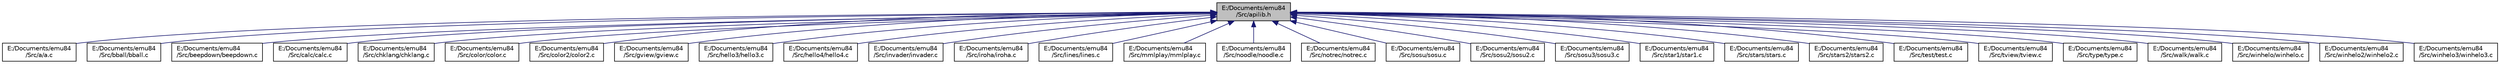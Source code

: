 digraph "E:/Documents/emu84/Src/apilib.h"
{
 // LATEX_PDF_SIZE
  edge [fontname="Helvetica",fontsize="10",labelfontname="Helvetica",labelfontsize="10"];
  node [fontname="Helvetica",fontsize="10",shape=record];
  Node1 [label="E:/Documents/emu84\l/Src/apilib.h",height=0.2,width=0.4,color="black", fillcolor="grey75", style="filled", fontcolor="black",tooltip="定義はアセンブラで記述されています"];
  Node1 -> Node2 [dir="back",color="midnightblue",fontsize="10",style="solid",fontname="Helvetica"];
  Node2 [label="E:/Documents/emu84\l/Src/a/a.c",height=0.2,width=0.4,color="black", fillcolor="white", style="filled",URL="$a_8c.html",tooltip=" "];
  Node1 -> Node3 [dir="back",color="midnightblue",fontsize="10",style="solid",fontname="Helvetica"];
  Node3 [label="E:/Documents/emu84\l/Src/bball/bball.c",height=0.2,width=0.4,color="black", fillcolor="white", style="filled",URL="$bball_8c.html",tooltip=" "];
  Node1 -> Node4 [dir="back",color="midnightblue",fontsize="10",style="solid",fontname="Helvetica"];
  Node4 [label="E:/Documents/emu84\l/Src/beepdown/beepdown.c",height=0.2,width=0.4,color="black", fillcolor="white", style="filled",URL="$beepdown_8c.html",tooltip=" "];
  Node1 -> Node5 [dir="back",color="midnightblue",fontsize="10",style="solid",fontname="Helvetica"];
  Node5 [label="E:/Documents/emu84\l/Src/calc/calc.c",height=0.2,width=0.4,color="black", fillcolor="white", style="filled",URL="$calc_8c.html",tooltip=" "];
  Node1 -> Node6 [dir="back",color="midnightblue",fontsize="10",style="solid",fontname="Helvetica"];
  Node6 [label="E:/Documents/emu84\l/Src/chklang/chklang.c",height=0.2,width=0.4,color="black", fillcolor="white", style="filled",URL="$chklang_8c.html",tooltip=" "];
  Node1 -> Node7 [dir="back",color="midnightblue",fontsize="10",style="solid",fontname="Helvetica"];
  Node7 [label="E:/Documents/emu84\l/Src/color/color.c",height=0.2,width=0.4,color="black", fillcolor="white", style="filled",URL="$color_8c.html",tooltip=" "];
  Node1 -> Node8 [dir="back",color="midnightblue",fontsize="10",style="solid",fontname="Helvetica"];
  Node8 [label="E:/Documents/emu84\l/Src/color2/color2.c",height=0.2,width=0.4,color="black", fillcolor="white", style="filled",URL="$color2_8c.html",tooltip=" "];
  Node1 -> Node9 [dir="back",color="midnightblue",fontsize="10",style="solid",fontname="Helvetica"];
  Node9 [label="E:/Documents/emu84\l/Src/gview/gview.c",height=0.2,width=0.4,color="black", fillcolor="white", style="filled",URL="$gview_8c.html",tooltip=" "];
  Node1 -> Node10 [dir="back",color="midnightblue",fontsize="10",style="solid",fontname="Helvetica"];
  Node10 [label="E:/Documents/emu84\l/Src/hello3/hello3.c",height=0.2,width=0.4,color="black", fillcolor="white", style="filled",URL="$hello3_8c.html",tooltip=" "];
  Node1 -> Node11 [dir="back",color="midnightblue",fontsize="10",style="solid",fontname="Helvetica"];
  Node11 [label="E:/Documents/emu84\l/Src/hello4/hello4.c",height=0.2,width=0.4,color="black", fillcolor="white", style="filled",URL="$hello4_8c.html",tooltip=" "];
  Node1 -> Node12 [dir="back",color="midnightblue",fontsize="10",style="solid",fontname="Helvetica"];
  Node12 [label="E:/Documents/emu84\l/Src/invader/invader.c",height=0.2,width=0.4,color="black", fillcolor="white", style="filled",URL="$invader_8c.html",tooltip=" "];
  Node1 -> Node13 [dir="back",color="midnightblue",fontsize="10",style="solid",fontname="Helvetica"];
  Node13 [label="E:/Documents/emu84\l/Src/iroha/iroha.c",height=0.2,width=0.4,color="black", fillcolor="white", style="filled",URL="$iroha_8c.html",tooltip=" "];
  Node1 -> Node14 [dir="back",color="midnightblue",fontsize="10",style="solid",fontname="Helvetica"];
  Node14 [label="E:/Documents/emu84\l/Src/lines/lines.c",height=0.2,width=0.4,color="black", fillcolor="white", style="filled",URL="$lines_8c.html",tooltip=" "];
  Node1 -> Node15 [dir="back",color="midnightblue",fontsize="10",style="solid",fontname="Helvetica"];
  Node15 [label="E:/Documents/emu84\l/Src/mmlplay/mmlplay.c",height=0.2,width=0.4,color="black", fillcolor="white", style="filled",URL="$mmlplay_8c.html",tooltip=" "];
  Node1 -> Node16 [dir="back",color="midnightblue",fontsize="10",style="solid",fontname="Helvetica"];
  Node16 [label="E:/Documents/emu84\l/Src/noodle/noodle.c",height=0.2,width=0.4,color="black", fillcolor="white", style="filled",URL="$noodle_8c.html",tooltip=" "];
  Node1 -> Node17 [dir="back",color="midnightblue",fontsize="10",style="solid",fontname="Helvetica"];
  Node17 [label="E:/Documents/emu84\l/Src/notrec/notrec.c",height=0.2,width=0.4,color="black", fillcolor="white", style="filled",URL="$notrec_8c.html",tooltip=" "];
  Node1 -> Node18 [dir="back",color="midnightblue",fontsize="10",style="solid",fontname="Helvetica"];
  Node18 [label="E:/Documents/emu84\l/Src/sosu/sosu.c",height=0.2,width=0.4,color="black", fillcolor="white", style="filled",URL="$sosu_8c.html",tooltip=" "];
  Node1 -> Node19 [dir="back",color="midnightblue",fontsize="10",style="solid",fontname="Helvetica"];
  Node19 [label="E:/Documents/emu84\l/Src/sosu2/sosu2.c",height=0.2,width=0.4,color="black", fillcolor="white", style="filled",URL="$sosu2_8c.html",tooltip=" "];
  Node1 -> Node20 [dir="back",color="midnightblue",fontsize="10",style="solid",fontname="Helvetica"];
  Node20 [label="E:/Documents/emu84\l/Src/sosu3/sosu3.c",height=0.2,width=0.4,color="black", fillcolor="white", style="filled",URL="$sosu3_8c.html",tooltip=" "];
  Node1 -> Node21 [dir="back",color="midnightblue",fontsize="10",style="solid",fontname="Helvetica"];
  Node21 [label="E:/Documents/emu84\l/Src/star1/star1.c",height=0.2,width=0.4,color="black", fillcolor="white", style="filled",URL="$star1_8c.html",tooltip=" "];
  Node1 -> Node22 [dir="back",color="midnightblue",fontsize="10",style="solid",fontname="Helvetica"];
  Node22 [label="E:/Documents/emu84\l/Src/stars/stars.c",height=0.2,width=0.4,color="black", fillcolor="white", style="filled",URL="$stars_8c.html",tooltip=" "];
  Node1 -> Node23 [dir="back",color="midnightblue",fontsize="10",style="solid",fontname="Helvetica"];
  Node23 [label="E:/Documents/emu84\l/Src/stars2/stars2.c",height=0.2,width=0.4,color="black", fillcolor="white", style="filled",URL="$stars2_8c.html",tooltip=" "];
  Node1 -> Node24 [dir="back",color="midnightblue",fontsize="10",style="solid",fontname="Helvetica"];
  Node24 [label="E:/Documents/emu84\l/Src/test/test.c",height=0.2,width=0.4,color="black", fillcolor="white", style="filled",URL="$test_8c.html",tooltip=" "];
  Node1 -> Node25 [dir="back",color="midnightblue",fontsize="10",style="solid",fontname="Helvetica"];
  Node25 [label="E:/Documents/emu84\l/Src/tview/tview.c",height=0.2,width=0.4,color="black", fillcolor="white", style="filled",URL="$tview_8c.html",tooltip=" "];
  Node1 -> Node26 [dir="back",color="midnightblue",fontsize="10",style="solid",fontname="Helvetica"];
  Node26 [label="E:/Documents/emu84\l/Src/type/type.c",height=0.2,width=0.4,color="black", fillcolor="white", style="filled",URL="$type_8c.html",tooltip=" "];
  Node1 -> Node27 [dir="back",color="midnightblue",fontsize="10",style="solid",fontname="Helvetica"];
  Node27 [label="E:/Documents/emu84\l/Src/walk/walk.c",height=0.2,width=0.4,color="black", fillcolor="white", style="filled",URL="$walk_8c.html",tooltip=" "];
  Node1 -> Node28 [dir="back",color="midnightblue",fontsize="10",style="solid",fontname="Helvetica"];
  Node28 [label="E:/Documents/emu84\l/Src/winhelo/winhelo.c",height=0.2,width=0.4,color="black", fillcolor="white", style="filled",URL="$winhelo_8c.html",tooltip=" "];
  Node1 -> Node29 [dir="back",color="midnightblue",fontsize="10",style="solid",fontname="Helvetica"];
  Node29 [label="E:/Documents/emu84\l/Src/winhelo2/winhelo2.c",height=0.2,width=0.4,color="black", fillcolor="white", style="filled",URL="$winhelo2_8c.html",tooltip=" "];
  Node1 -> Node30 [dir="back",color="midnightblue",fontsize="10",style="solid",fontname="Helvetica"];
  Node30 [label="E:/Documents/emu84\l/Src/winhelo3/winhelo3.c",height=0.2,width=0.4,color="black", fillcolor="white", style="filled",URL="$winhelo3_8c.html",tooltip=" "];
}
